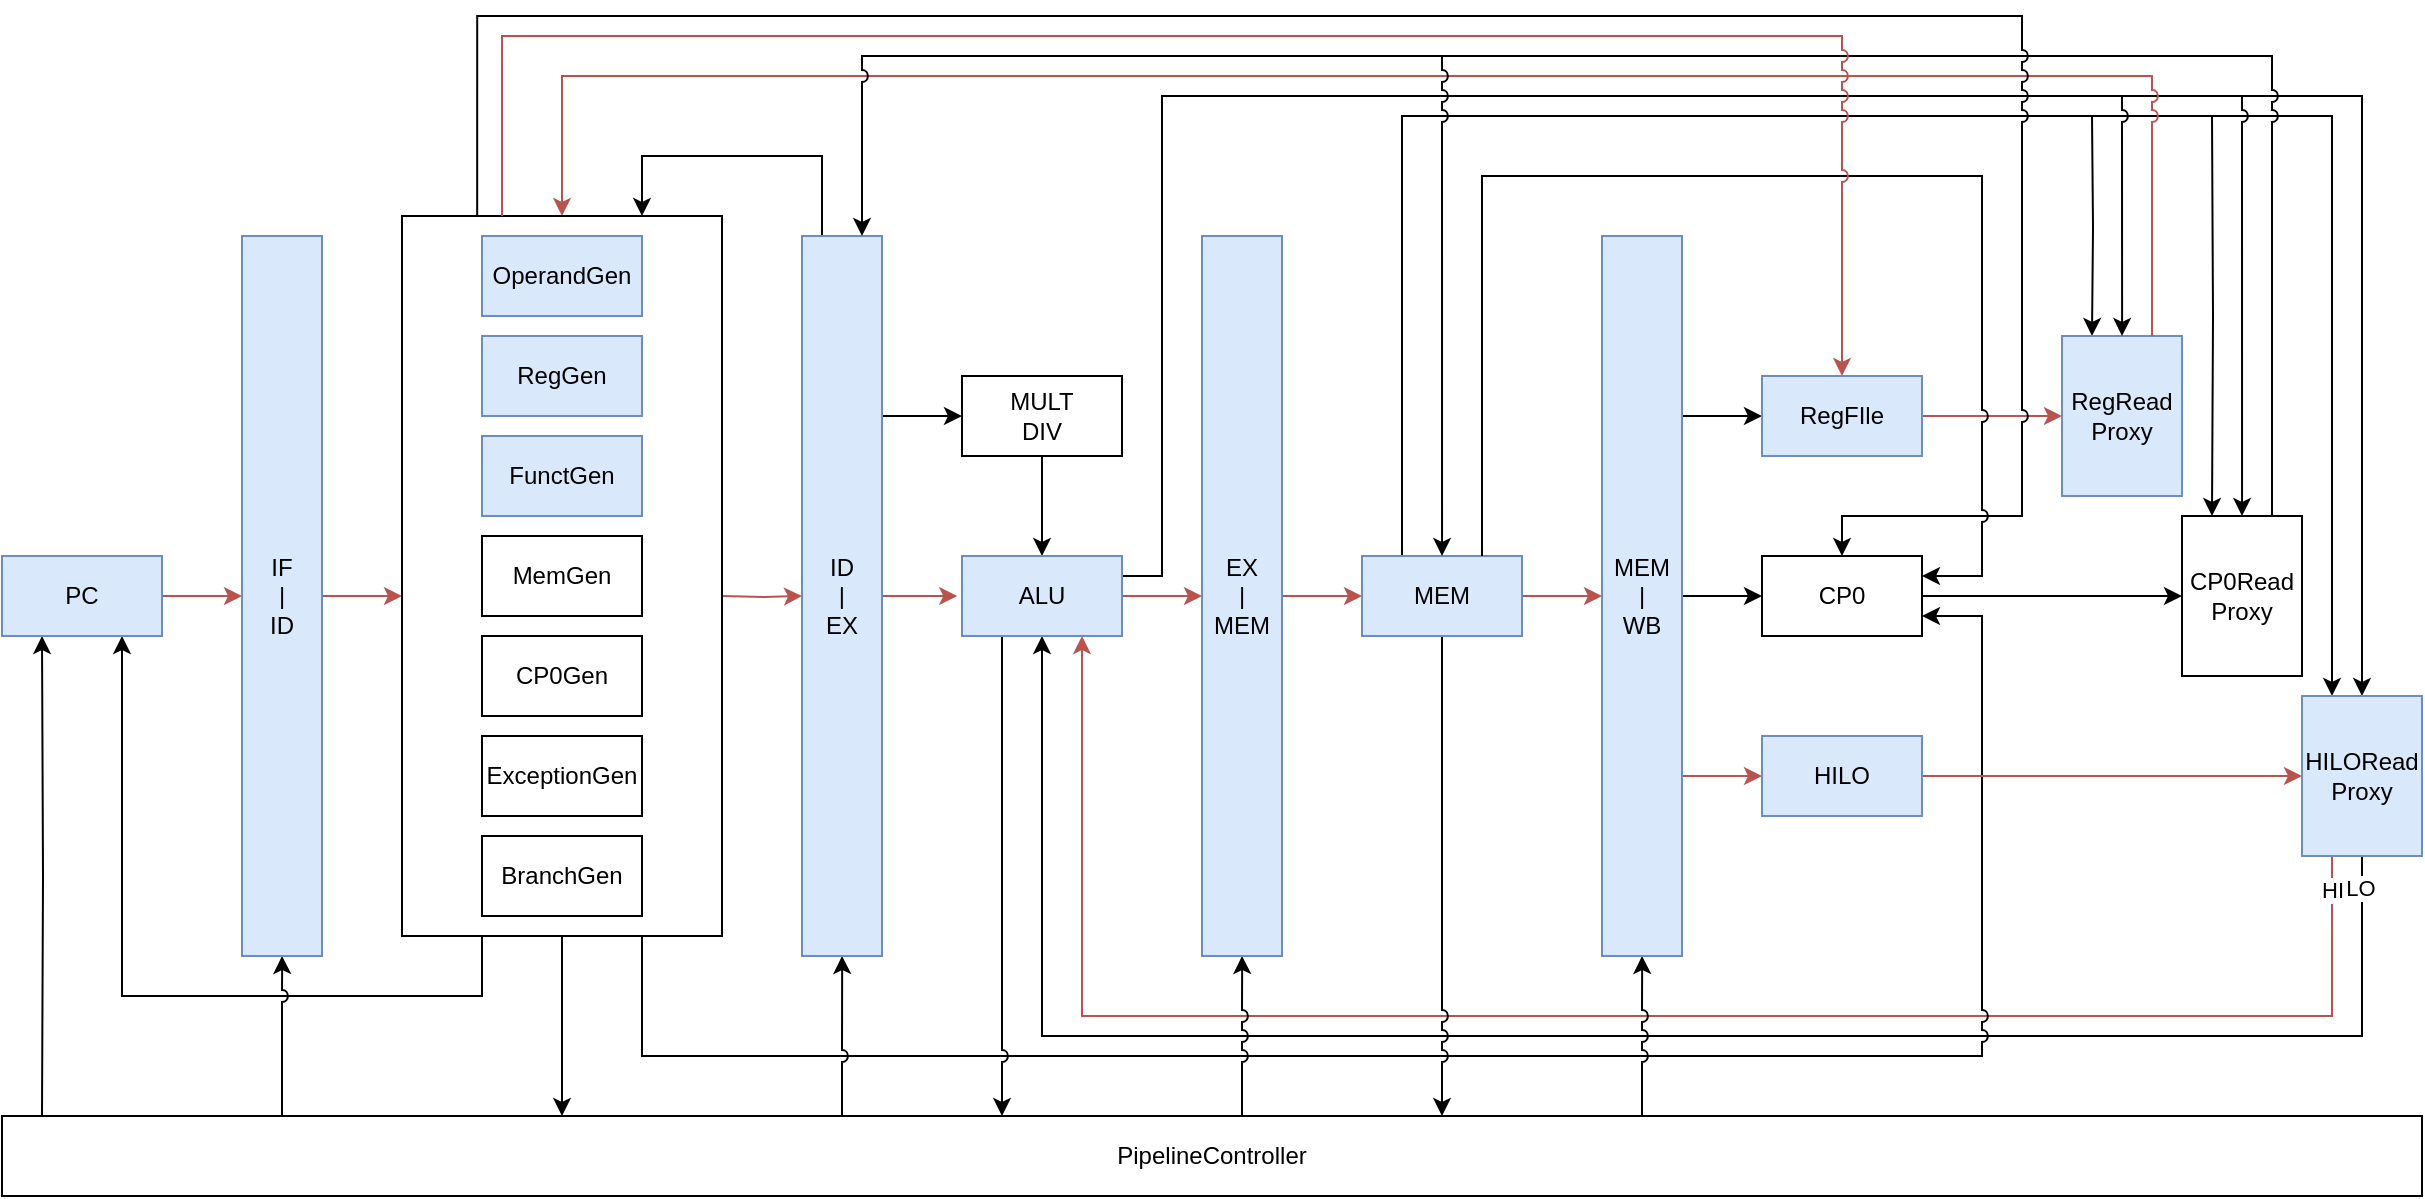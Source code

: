 <mxfile version="14.4.3" type="github">
  <diagram id="Vwi1EXBxK2TPIhp4Lb0i" name="Page-1">
    <mxGraphModel dx="884" dy="743" grid="1" gridSize="10" guides="1" tooltips="1" connect="1" arrows="1" fold="1" page="1" pageScale="1" pageWidth="1654" pageHeight="1169" math="0" shadow="0">
      <root>
        <mxCell id="0" />
        <mxCell id="1" parent="0" />
        <mxCell id="in-VygslVdUbWInNOQ9f-1" value="" style="endArrow=none;html=1;" edge="1" parent="1">
          <mxGeometry width="50" height="50" relative="1" as="geometry">
            <mxPoint x="1350" y="220" as="sourcePoint" />
            <mxPoint x="1410" y="220" as="targetPoint" />
          </mxGeometry>
        </mxCell>
        <mxCell id="in-VygslVdUbWInNOQ9f-2" value="" style="endArrow=none;html=1;" edge="1" parent="1">
          <mxGeometry width="50" height="50" relative="1" as="geometry">
            <mxPoint x="1335" y="230" as="sourcePoint" />
            <mxPoint x="1395" y="230" as="targetPoint" />
          </mxGeometry>
        </mxCell>
        <mxCell id="in-VygslVdUbWInNOQ9f-3" value="" style="endArrow=none;html=1;exitX=1;exitY=0.25;exitDx=0;exitDy=0;jumpStyle=arc;rounded=0;" edge="1" parent="1" source="in-VygslVdUbWInNOQ9f-39">
          <mxGeometry width="50" height="50" relative="1" as="geometry">
            <mxPoint x="850" y="330" as="sourcePoint" />
            <mxPoint x="1351.333" y="220" as="targetPoint" />
            <Array as="points">
              <mxPoint x="870" y="460" />
              <mxPoint x="870" y="220" />
            </Array>
          </mxGeometry>
        </mxCell>
        <mxCell id="in-VygslVdUbWInNOQ9f-4" value="" style="endArrow=none;html=1;exitX=0.25;exitY=0;exitDx=0;exitDy=0;rounded=0;" edge="1" parent="1" source="in-VygslVdUbWInNOQ9f-42">
          <mxGeometry width="50" height="50" relative="1" as="geometry">
            <mxPoint x="985" y="450" as="sourcePoint" />
            <mxPoint x="1335" y="230" as="targetPoint" />
            <Array as="points">
              <mxPoint x="990" y="230" />
            </Array>
          </mxGeometry>
        </mxCell>
        <mxCell id="in-VygslVdUbWInNOQ9f-5" style="edgeStyle=orthogonalEdgeStyle;rounded=0;orthogonalLoop=1;jettySize=auto;html=1;exitX=0.5;exitY=1;exitDx=0;exitDy=0;entryX=0.5;entryY=1;entryDx=0;entryDy=0;" edge="1" parent="1" source="in-VygslVdUbWInNOQ9f-53" target="in-VygslVdUbWInNOQ9f-39">
          <mxGeometry relative="1" as="geometry">
            <Array as="points">
              <mxPoint x="1470" y="690" />
              <mxPoint x="810" y="690" />
            </Array>
          </mxGeometry>
        </mxCell>
        <mxCell id="in-VygslVdUbWInNOQ9f-6" value="LO" style="edgeLabel;html=1;align=center;verticalAlign=middle;resizable=0;points=[];" vertex="1" connectable="0" parent="in-VygslVdUbWInNOQ9f-5">
          <mxGeometry x="-0.967" y="-1" relative="1" as="geometry">
            <mxPoint as="offset" />
          </mxGeometry>
        </mxCell>
        <mxCell id="in-VygslVdUbWInNOQ9f-7" style="edgeStyle=orthogonalEdgeStyle;rounded=0;orthogonalLoop=1;jettySize=auto;html=1;exitX=0.25;exitY=1;exitDx=0;exitDy=0;entryX=0.75;entryY=1;entryDx=0;entryDy=0;fillColor=#f8cecc;strokeColor=#b85450;" edge="1" parent="1" source="in-VygslVdUbWInNOQ9f-53" target="in-VygslVdUbWInNOQ9f-39">
          <mxGeometry relative="1" as="geometry">
            <Array as="points">
              <mxPoint x="1455" y="680" />
              <mxPoint x="830" y="680" />
            </Array>
          </mxGeometry>
        </mxCell>
        <mxCell id="in-VygslVdUbWInNOQ9f-8" value="HI" style="edgeLabel;html=1;align=center;verticalAlign=middle;resizable=0;points=[];" vertex="1" connectable="0" parent="in-VygslVdUbWInNOQ9f-7">
          <mxGeometry x="-0.962" relative="1" as="geometry">
            <mxPoint as="offset" />
          </mxGeometry>
        </mxCell>
        <mxCell id="in-VygslVdUbWInNOQ9f-9" style="edgeStyle=orthogonalEdgeStyle;rounded=0;orthogonalLoop=1;jettySize=auto;html=1;entryX=0.75;entryY=1;entryDx=0;entryDy=0;" edge="1" parent="1" source="in-VygslVdUbWInNOQ9f-59" target="in-VygslVdUbWInNOQ9f-16">
          <mxGeometry relative="1" as="geometry">
            <Array as="points">
              <mxPoint x="530" y="670" />
              <mxPoint x="350" y="670" />
            </Array>
            <mxPoint x="510" y="660" as="sourcePoint" />
          </mxGeometry>
        </mxCell>
        <mxCell id="in-VygslVdUbWInNOQ9f-10" style="edgeStyle=orthogonalEdgeStyle;rounded=0;orthogonalLoop=1;jettySize=auto;html=1;entryX=1;entryY=0.75;entryDx=0;entryDy=0;jumpStyle=arc;" edge="1" parent="1" source="in-VygslVdUbWInNOQ9f-59" target="in-VygslVdUbWInNOQ9f-46">
          <mxGeometry relative="1" as="geometry">
            <Array as="points">
              <mxPoint x="610" y="700" />
              <mxPoint x="1280" y="700" />
              <mxPoint x="1280" y="480" />
            </Array>
            <mxPoint x="630" y="680" as="sourcePoint" />
          </mxGeometry>
        </mxCell>
        <mxCell id="in-VygslVdUbWInNOQ9f-11" style="edgeStyle=orthogonalEdgeStyle;rounded=0;orthogonalLoop=1;jettySize=auto;html=1;jumpStyle=arc;" edge="1" parent="1" target="in-VygslVdUbWInNOQ9f-53">
          <mxGeometry relative="1" as="geometry">
            <Array as="points">
              <mxPoint x="1470" y="220" />
            </Array>
            <mxPoint x="1410" y="220" as="sourcePoint" />
          </mxGeometry>
        </mxCell>
        <mxCell id="in-VygslVdUbWInNOQ9f-12" style="edgeStyle=orthogonalEdgeStyle;rounded=0;orthogonalLoop=1;jettySize=auto;html=1;entryX=0.25;entryY=0;entryDx=0;entryDy=0;endFill=1;snapToPoint=0;" edge="1" parent="1" target="in-VygslVdUbWInNOQ9f-53">
          <mxGeometry relative="1" as="geometry">
            <Array as="points">
              <mxPoint x="1455" y="230" />
            </Array>
            <mxPoint x="1395" y="230" as="sourcePoint" />
          </mxGeometry>
        </mxCell>
        <mxCell id="in-VygslVdUbWInNOQ9f-13" value="PipelineController" style="rounded=0;whiteSpace=wrap;html=1;direction=south;" vertex="1" parent="1">
          <mxGeometry x="290" y="730" width="1210" height="40" as="geometry" />
        </mxCell>
        <mxCell id="in-VygslVdUbWInNOQ9f-14" style="edgeStyle=orthogonalEdgeStyle;rounded=0;orthogonalLoop=1;jettySize=auto;html=1;exitX=1;exitY=0.5;exitDx=0;exitDy=0;fillColor=#f8cecc;strokeColor=#b85450;" edge="1" parent="1" source="in-VygslVdUbWInNOQ9f-16" target="in-VygslVdUbWInNOQ9f-19">
          <mxGeometry relative="1" as="geometry" />
        </mxCell>
        <mxCell id="in-VygslVdUbWInNOQ9f-15" style="edgeStyle=orthogonalEdgeStyle;rounded=0;orthogonalLoop=1;jettySize=auto;html=1;entryX=0.25;entryY=1;entryDx=0;entryDy=0;" edge="1" parent="1" target="in-VygslVdUbWInNOQ9f-16">
          <mxGeometry relative="1" as="geometry">
            <mxPoint x="310" y="730" as="sourcePoint" />
          </mxGeometry>
        </mxCell>
        <mxCell id="in-VygslVdUbWInNOQ9f-16" value="PC" style="rounded=0;whiteSpace=wrap;html=1;fillColor=#dae8fc;strokeColor=#6c8ebf;" vertex="1" parent="1">
          <mxGeometry x="290" y="450" width="80" height="40" as="geometry" />
        </mxCell>
        <mxCell id="in-VygslVdUbWInNOQ9f-17" style="edgeStyle=orthogonalEdgeStyle;rounded=0;orthogonalLoop=1;jettySize=auto;html=1;exitX=1;exitY=0.5;exitDx=0;exitDy=0;entryX=0;entryY=0.5;entryDx=0;entryDy=0;fillColor=#f8cecc;strokeColor=#b85450;" edge="1" parent="1" source="in-VygslVdUbWInNOQ9f-19">
          <mxGeometry relative="1" as="geometry">
            <mxPoint x="490" y="470" as="targetPoint" />
          </mxGeometry>
        </mxCell>
        <mxCell id="in-VygslVdUbWInNOQ9f-18" style="edgeStyle=orthogonalEdgeStyle;rounded=0;orthogonalLoop=1;jettySize=auto;html=1;entryX=0.5;entryY=1;entryDx=0;entryDy=0;jumpStyle=arc;" edge="1" parent="1" target="in-VygslVdUbWInNOQ9f-19">
          <mxGeometry relative="1" as="geometry">
            <mxPoint x="430" y="730" as="sourcePoint" />
          </mxGeometry>
        </mxCell>
        <mxCell id="in-VygslVdUbWInNOQ9f-19" value="IF&lt;br&gt;|&lt;br&gt;ID" style="rounded=0;whiteSpace=wrap;html=1;fillColor=#dae8fc;strokeColor=#6c8ebf;" vertex="1" parent="1">
          <mxGeometry x="410" y="290" width="40" height="360" as="geometry" />
        </mxCell>
        <mxCell id="in-VygslVdUbWInNOQ9f-20" style="edgeStyle=orthogonalEdgeStyle;rounded=0;orthogonalLoop=1;jettySize=auto;html=1;exitX=1;exitY=0.25;exitDx=0;exitDy=0;entryX=0;entryY=0.5;entryDx=0;entryDy=0;" edge="1" parent="1" source="in-VygslVdUbWInNOQ9f-24" target="in-VygslVdUbWInNOQ9f-36">
          <mxGeometry relative="1" as="geometry" />
        </mxCell>
        <mxCell id="in-VygslVdUbWInNOQ9f-21" style="edgeStyle=orthogonalEdgeStyle;rounded=0;orthogonalLoop=1;jettySize=auto;html=1;exitX=1;exitY=0.5;exitDx=0;exitDy=0;entryX=-0.03;entryY=0.482;entryDx=0;entryDy=0;entryPerimeter=0;fillColor=#f8cecc;strokeColor=#b85450;" edge="1" parent="1" source="in-VygslVdUbWInNOQ9f-24" target="in-VygslVdUbWInNOQ9f-39">
          <mxGeometry relative="1" as="geometry" />
        </mxCell>
        <mxCell id="in-VygslVdUbWInNOQ9f-22" style="edgeStyle=orthogonalEdgeStyle;rounded=0;orthogonalLoop=1;jettySize=auto;html=1;entryX=0.5;entryY=1;entryDx=0;entryDy=0;jumpStyle=arc;" edge="1" parent="1" target="in-VygslVdUbWInNOQ9f-24">
          <mxGeometry relative="1" as="geometry">
            <mxPoint x="710" y="730" as="sourcePoint" />
          </mxGeometry>
        </mxCell>
        <mxCell id="in-VygslVdUbWInNOQ9f-23" style="edgeStyle=orthogonalEdgeStyle;rounded=0;orthogonalLoop=1;jettySize=auto;html=1;exitX=0.25;exitY=0;exitDx=0;exitDy=0;entryX=0.75;entryY=0;entryDx=0;entryDy=0;" edge="1" parent="1" source="in-VygslVdUbWInNOQ9f-24" target="in-VygslVdUbWInNOQ9f-59">
          <mxGeometry relative="1" as="geometry">
            <Array as="points">
              <mxPoint x="700" y="250" />
              <mxPoint x="610" y="250" />
            </Array>
            <mxPoint x="630" y="250" as="targetPoint" />
          </mxGeometry>
        </mxCell>
        <mxCell id="in-VygslVdUbWInNOQ9f-24" value="ID&lt;br&gt;|&lt;br&gt;EX" style="rounded=0;whiteSpace=wrap;html=1;fillColor=#dae8fc;strokeColor=#6c8ebf;" vertex="1" parent="1">
          <mxGeometry x="690" y="290" width="40" height="360" as="geometry" />
        </mxCell>
        <mxCell id="in-VygslVdUbWInNOQ9f-25" style="edgeStyle=orthogonalEdgeStyle;rounded=0;orthogonalLoop=1;jettySize=auto;html=1;exitX=1;exitY=0.5;exitDx=0;exitDy=0;entryX=0;entryY=0.5;entryDx=0;entryDy=0;fillColor=#f8cecc;strokeColor=#b85450;" edge="1" parent="1" source="in-VygslVdUbWInNOQ9f-27" target="in-VygslVdUbWInNOQ9f-42">
          <mxGeometry relative="1" as="geometry" />
        </mxCell>
        <mxCell id="in-VygslVdUbWInNOQ9f-26" style="edgeStyle=orthogonalEdgeStyle;rounded=0;orthogonalLoop=1;jettySize=auto;html=1;entryX=0.5;entryY=1;entryDx=0;entryDy=0;jumpStyle=arc;" edge="1" parent="1" target="in-VygslVdUbWInNOQ9f-27">
          <mxGeometry relative="1" as="geometry">
            <mxPoint x="910" y="730" as="sourcePoint" />
          </mxGeometry>
        </mxCell>
        <mxCell id="in-VygslVdUbWInNOQ9f-27" value="EX&lt;br&gt;|&lt;br&gt;MEM" style="rounded=0;whiteSpace=wrap;html=1;fillColor=#dae8fc;strokeColor=#6c8ebf;" vertex="1" parent="1">
          <mxGeometry x="890" y="290" width="40" height="360" as="geometry" />
        </mxCell>
        <mxCell id="in-VygslVdUbWInNOQ9f-28" style="edgeStyle=orthogonalEdgeStyle;rounded=0;orthogonalLoop=1;jettySize=auto;html=1;exitX=1;exitY=0.5;exitDx=0;exitDy=0;entryX=0;entryY=0.5;entryDx=0;entryDy=0;" edge="1" parent="1" source="in-VygslVdUbWInNOQ9f-32" target="in-VygslVdUbWInNOQ9f-46">
          <mxGeometry relative="1" as="geometry" />
        </mxCell>
        <mxCell id="in-VygslVdUbWInNOQ9f-29" style="edgeStyle=orthogonalEdgeStyle;rounded=0;orthogonalLoop=1;jettySize=auto;html=1;exitX=1;exitY=0.25;exitDx=0;exitDy=0;entryX=0;entryY=0.5;entryDx=0;entryDy=0;" edge="1" parent="1" source="in-VygslVdUbWInNOQ9f-32" target="in-VygslVdUbWInNOQ9f-44">
          <mxGeometry relative="1" as="geometry" />
        </mxCell>
        <mxCell id="in-VygslVdUbWInNOQ9f-30" style="edgeStyle=orthogonalEdgeStyle;rounded=0;orthogonalLoop=1;jettySize=auto;html=1;exitX=1;exitY=0.75;exitDx=0;exitDy=0;entryX=0;entryY=0.5;entryDx=0;entryDy=0;fillColor=#f8cecc;strokeColor=#b85450;" edge="1" parent="1" source="in-VygslVdUbWInNOQ9f-32" target="in-VygslVdUbWInNOQ9f-48">
          <mxGeometry relative="1" as="geometry" />
        </mxCell>
        <mxCell id="in-VygslVdUbWInNOQ9f-31" style="edgeStyle=orthogonalEdgeStyle;rounded=0;orthogonalLoop=1;jettySize=auto;html=1;entryX=0.5;entryY=1;entryDx=0;entryDy=0;jumpStyle=arc;" edge="1" parent="1" target="in-VygslVdUbWInNOQ9f-32">
          <mxGeometry relative="1" as="geometry">
            <mxPoint x="1110" y="730" as="sourcePoint" />
          </mxGeometry>
        </mxCell>
        <mxCell id="in-VygslVdUbWInNOQ9f-32" value="MEM&lt;br&gt;|&lt;br&gt;WB" style="rounded=0;whiteSpace=wrap;html=1;fillColor=#dae8fc;strokeColor=#6c8ebf;" vertex="1" parent="1">
          <mxGeometry x="1090" y="290" width="40" height="360" as="geometry" />
        </mxCell>
        <mxCell id="in-VygslVdUbWInNOQ9f-33" style="edgeStyle=orthogonalEdgeStyle;rounded=0;orthogonalLoop=1;jettySize=auto;html=1;exitX=1;exitY=0.5;exitDx=0;exitDy=0;entryX=0;entryY=0.5;entryDx=0;entryDy=0;fillColor=#f8cecc;strokeColor=#b85450;" edge="1" parent="1" target="in-VygslVdUbWInNOQ9f-24">
          <mxGeometry relative="1" as="geometry">
            <mxPoint x="650" y="470" as="sourcePoint" />
          </mxGeometry>
        </mxCell>
        <mxCell id="in-VygslVdUbWInNOQ9f-34" style="edgeStyle=orthogonalEdgeStyle;rounded=0;orthogonalLoop=1;jettySize=auto;html=1;exitX=0.5;exitY=1;exitDx=0;exitDy=0;" edge="1" parent="1" source="in-VygslVdUbWInNOQ9f-59">
          <mxGeometry relative="1" as="geometry">
            <mxPoint x="610" y="670" as="sourcePoint" />
            <mxPoint x="570" y="730" as="targetPoint" />
            <Array as="points">
              <mxPoint x="570" y="730" />
            </Array>
          </mxGeometry>
        </mxCell>
        <mxCell id="in-VygslVdUbWInNOQ9f-35" style="edgeStyle=orthogonalEdgeStyle;rounded=0;orthogonalLoop=1;jettySize=auto;html=1;exitX=0.5;exitY=1;exitDx=0;exitDy=0;entryX=0.5;entryY=0;entryDx=0;entryDy=0;" edge="1" parent="1" source="in-VygslVdUbWInNOQ9f-36" target="in-VygslVdUbWInNOQ9f-39">
          <mxGeometry relative="1" as="geometry" />
        </mxCell>
        <mxCell id="in-VygslVdUbWInNOQ9f-36" value="MULT&lt;br&gt;DIV" style="rounded=0;whiteSpace=wrap;html=1;" vertex="1" parent="1">
          <mxGeometry x="770" y="360" width="80" height="40" as="geometry" />
        </mxCell>
        <mxCell id="in-VygslVdUbWInNOQ9f-37" style="edgeStyle=orthogonalEdgeStyle;rounded=0;orthogonalLoop=1;jettySize=auto;html=1;exitX=1;exitY=0.5;exitDx=0;exitDy=0;entryX=0;entryY=0.5;entryDx=0;entryDy=0;fillColor=#f8cecc;strokeColor=#b85450;" edge="1" parent="1" source="in-VygslVdUbWInNOQ9f-39" target="in-VygslVdUbWInNOQ9f-27">
          <mxGeometry relative="1" as="geometry" />
        </mxCell>
        <mxCell id="in-VygslVdUbWInNOQ9f-38" style="edgeStyle=orthogonalEdgeStyle;rounded=0;orthogonalLoop=1;jettySize=auto;html=1;exitX=0.25;exitY=1;exitDx=0;exitDy=0;jumpStyle=arc;" edge="1" parent="1" source="in-VygslVdUbWInNOQ9f-39">
          <mxGeometry relative="1" as="geometry">
            <mxPoint x="790" y="730" as="targetPoint" />
          </mxGeometry>
        </mxCell>
        <mxCell id="in-VygslVdUbWInNOQ9f-39" value="ALU" style="rounded=0;whiteSpace=wrap;html=1;fillColor=#dae8fc;strokeColor=#6c8ebf;" vertex="1" parent="1">
          <mxGeometry x="770" y="450" width="80" height="40" as="geometry" />
        </mxCell>
        <mxCell id="in-VygslVdUbWInNOQ9f-40" style="edgeStyle=orthogonalEdgeStyle;rounded=0;orthogonalLoop=1;jettySize=auto;html=1;exitX=1;exitY=0.5;exitDx=0;exitDy=0;entryX=0;entryY=0.5;entryDx=0;entryDy=0;fillColor=#f8cecc;strokeColor=#b85450;" edge="1" parent="1" source="in-VygslVdUbWInNOQ9f-42" target="in-VygslVdUbWInNOQ9f-32">
          <mxGeometry relative="1" as="geometry" />
        </mxCell>
        <mxCell id="in-VygslVdUbWInNOQ9f-41" style="edgeStyle=orthogonalEdgeStyle;rounded=0;orthogonalLoop=1;jettySize=auto;html=1;exitX=0.5;exitY=1;exitDx=0;exitDy=0;jumpStyle=arc;" edge="1" parent="1" source="in-VygslVdUbWInNOQ9f-42">
          <mxGeometry relative="1" as="geometry">
            <mxPoint x="1010" y="730" as="targetPoint" />
          </mxGeometry>
        </mxCell>
        <mxCell id="in-VygslVdUbWInNOQ9f-42" value="MEM" style="rounded=0;whiteSpace=wrap;html=1;fillColor=#dae8fc;strokeColor=#6c8ebf;" vertex="1" parent="1">
          <mxGeometry x="970" y="450" width="80" height="40" as="geometry" />
        </mxCell>
        <mxCell id="in-VygslVdUbWInNOQ9f-43" style="edgeStyle=orthogonalEdgeStyle;rounded=0;orthogonalLoop=1;jettySize=auto;html=1;exitX=1;exitY=0.5;exitDx=0;exitDy=0;entryX=0;entryY=0.5;entryDx=0;entryDy=0;fillColor=#f8cecc;strokeColor=#b85450;" edge="1" parent="1" source="in-VygslVdUbWInNOQ9f-44" target="in-VygslVdUbWInNOQ9f-50">
          <mxGeometry relative="1" as="geometry" />
        </mxCell>
        <mxCell id="in-VygslVdUbWInNOQ9f-44" value="RegFIle" style="rounded=0;whiteSpace=wrap;html=1;fillColor=#dae8fc;strokeColor=#6c8ebf;" vertex="1" parent="1">
          <mxGeometry x="1170" y="360" width="80" height="40" as="geometry" />
        </mxCell>
        <mxCell id="in-VygslVdUbWInNOQ9f-45" style="edgeStyle=orthogonalEdgeStyle;rounded=0;orthogonalLoop=1;jettySize=auto;html=1;exitX=1;exitY=0.5;exitDx=0;exitDy=0;entryX=0;entryY=0.5;entryDx=0;entryDy=0;" edge="1" parent="1" source="in-VygslVdUbWInNOQ9f-46" target="in-VygslVdUbWInNOQ9f-52">
          <mxGeometry relative="1" as="geometry" />
        </mxCell>
        <mxCell id="in-VygslVdUbWInNOQ9f-46" value="CP0" style="rounded=0;whiteSpace=wrap;html=1;" vertex="1" parent="1">
          <mxGeometry x="1170" y="450" width="80" height="40" as="geometry" />
        </mxCell>
        <mxCell id="in-VygslVdUbWInNOQ9f-47" style="edgeStyle=orthogonalEdgeStyle;rounded=0;orthogonalLoop=1;jettySize=auto;html=1;exitX=1;exitY=0.5;exitDx=0;exitDy=0;entryX=0;entryY=0.5;entryDx=0;entryDy=0;fillColor=#f8cecc;strokeColor=#b85450;" edge="1" parent="1" source="in-VygslVdUbWInNOQ9f-48" target="in-VygslVdUbWInNOQ9f-53">
          <mxGeometry relative="1" as="geometry" />
        </mxCell>
        <mxCell id="in-VygslVdUbWInNOQ9f-48" value="HILO" style="rounded=0;whiteSpace=wrap;html=1;fillColor=#dae8fc;strokeColor=#6c8ebf;" vertex="1" parent="1">
          <mxGeometry x="1170" y="540" width="80" height="40" as="geometry" />
        </mxCell>
        <mxCell id="in-VygslVdUbWInNOQ9f-49" style="edgeStyle=orthogonalEdgeStyle;rounded=0;orthogonalLoop=1;jettySize=auto;html=1;exitX=0.25;exitY=0;exitDx=0;exitDy=0;entryX=0.25;entryY=0;entryDx=0;entryDy=0;" edge="1" parent="1" target="in-VygslVdUbWInNOQ9f-50">
          <mxGeometry relative="1" as="geometry">
            <mxPoint x="1335" y="230" as="sourcePoint" />
          </mxGeometry>
        </mxCell>
        <mxCell id="in-VygslVdUbWInNOQ9f-50" value="RegRead&lt;br&gt;Proxy" style="rounded=0;whiteSpace=wrap;html=1;fillColor=#dae8fc;strokeColor=#6c8ebf;" vertex="1" parent="1">
          <mxGeometry x="1320" y="340" width="60" height="80" as="geometry" />
        </mxCell>
        <mxCell id="in-VygslVdUbWInNOQ9f-51" style="edgeStyle=orthogonalEdgeStyle;rounded=0;orthogonalLoop=1;jettySize=auto;html=1;exitX=0.25;exitY=0;exitDx=0;exitDy=0;entryX=0.25;entryY=0;entryDx=0;entryDy=0;" edge="1" parent="1" target="in-VygslVdUbWInNOQ9f-52">
          <mxGeometry relative="1" as="geometry">
            <mxPoint x="1395" y="230" as="sourcePoint" />
          </mxGeometry>
        </mxCell>
        <mxCell id="in-VygslVdUbWInNOQ9f-52" value="CP0Read&lt;br&gt;Proxy" style="rounded=0;whiteSpace=wrap;html=1;" vertex="1" parent="1">
          <mxGeometry x="1380" y="430" width="60" height="80" as="geometry" />
        </mxCell>
        <mxCell id="in-VygslVdUbWInNOQ9f-53" value="HILORead&lt;br&gt;Proxy" style="rounded=0;whiteSpace=wrap;html=1;fillColor=#dae8fc;strokeColor=#6c8ebf;" vertex="1" parent="1">
          <mxGeometry x="1440" y="520" width="60" height="80" as="geometry" />
        </mxCell>
        <mxCell id="in-VygslVdUbWInNOQ9f-54" style="edgeStyle=orthogonalEdgeStyle;rounded=0;orthogonalLoop=1;jettySize=auto;html=1;exitX=0.5;exitY=0;exitDx=0;exitDy=0;entryX=0.5;entryY=0;entryDx=0;entryDy=0;jumpStyle=arc;" edge="1" parent="1" target="in-VygslVdUbWInNOQ9f-50">
          <mxGeometry relative="1" as="geometry">
            <mxPoint x="1350" y="220" as="sourcePoint" />
          </mxGeometry>
        </mxCell>
        <mxCell id="in-VygslVdUbWInNOQ9f-55" style="edgeStyle=orthogonalEdgeStyle;rounded=0;orthogonalLoop=1;jettySize=auto;html=1;exitX=0.5;exitY=0;exitDx=0;exitDy=0;entryX=0.5;entryY=0;entryDx=0;entryDy=0;jumpStyle=arc;" edge="1" parent="1" target="in-VygslVdUbWInNOQ9f-52">
          <mxGeometry relative="1" as="geometry">
            <mxPoint x="1410" y="220" as="sourcePoint" />
          </mxGeometry>
        </mxCell>
        <mxCell id="in-VygslVdUbWInNOQ9f-56" style="edgeStyle=orthogonalEdgeStyle;rounded=0;orthogonalLoop=1;jettySize=auto;html=1;exitX=0.75;exitY=0;exitDx=0;exitDy=0;jumpStyle=arc;entryX=0.5;entryY=0;entryDx=0;entryDy=0;fillColor=#f8cecc;strokeColor=#b85450;" edge="1" parent="1" source="in-VygslVdUbWInNOQ9f-50" target="in-VygslVdUbWInNOQ9f-59">
          <mxGeometry relative="1" as="geometry">
            <Array as="points">
              <mxPoint x="1365" y="210" />
              <mxPoint x="570" y="210" />
            </Array>
            <mxPoint x="610" y="210" as="targetPoint" />
          </mxGeometry>
        </mxCell>
        <mxCell id="in-VygslVdUbWInNOQ9f-57" style="edgeStyle=orthogonalEdgeStyle;rounded=0;orthogonalLoop=1;jettySize=auto;html=1;entryX=0.75;entryY=0;entryDx=0;entryDy=0;jumpStyle=arc;" edge="1" parent="1" target="in-VygslVdUbWInNOQ9f-24">
          <mxGeometry relative="1" as="geometry">
            <Array as="points">
              <mxPoint x="720" y="200" />
            </Array>
            <mxPoint x="1010" y="200" as="sourcePoint" />
          </mxGeometry>
        </mxCell>
        <mxCell id="in-VygslVdUbWInNOQ9f-58" style="edgeStyle=orthogonalEdgeStyle;rounded=0;orthogonalLoop=1;jettySize=auto;html=1;entryX=0.5;entryY=0;entryDx=0;entryDy=0;jumpStyle=arc;" edge="1" parent="1" target="in-VygslVdUbWInNOQ9f-42">
          <mxGeometry relative="1" as="geometry">
            <mxPoint x="1010" y="200" as="sourcePoint" />
          </mxGeometry>
        </mxCell>
        <mxCell id="in-VygslVdUbWInNOQ9f-59" value="&lt;blockquote style=&quot;margin: 0 0 0 40px ; border: none ; padding: 0px&quot;&gt;&lt;/blockquote&gt;" style="rounded=0;whiteSpace=wrap;html=1;align=left;" vertex="1" parent="1">
          <mxGeometry x="490" y="280" width="160" height="360" as="geometry" />
        </mxCell>
        <mxCell id="in-VygslVdUbWInNOQ9f-60" value="OperandGen" style="rounded=0;whiteSpace=wrap;html=1;fillColor=#dae8fc;strokeColor=#6c8ebf;" vertex="1" parent="1">
          <mxGeometry x="530" y="290" width="80" height="40" as="geometry" />
        </mxCell>
        <mxCell id="in-VygslVdUbWInNOQ9f-61" value="CP0Gen" style="rounded=0;whiteSpace=wrap;html=1;" vertex="1" parent="1">
          <mxGeometry x="530" y="490" width="80" height="40" as="geometry" />
        </mxCell>
        <mxCell id="in-VygslVdUbWInNOQ9f-62" value="ExceptionGen" style="rounded=0;whiteSpace=wrap;html=1;" vertex="1" parent="1">
          <mxGeometry x="530" y="540" width="80" height="40" as="geometry" />
        </mxCell>
        <mxCell id="in-VygslVdUbWInNOQ9f-63" value="FunctGen" style="rounded=0;whiteSpace=wrap;html=1;fillColor=#dae8fc;strokeColor=#6c8ebf;" vertex="1" parent="1">
          <mxGeometry x="530" y="390" width="80" height="40" as="geometry" />
        </mxCell>
        <mxCell id="in-VygslVdUbWInNOQ9f-64" value="MemGen" style="rounded=0;whiteSpace=wrap;html=1;" vertex="1" parent="1">
          <mxGeometry x="530" y="440" width="80" height="40" as="geometry" />
        </mxCell>
        <mxCell id="in-VygslVdUbWInNOQ9f-65" value="BranchGen" style="rounded=0;whiteSpace=wrap;html=1;" vertex="1" parent="1">
          <mxGeometry x="530" y="590" width="80" height="40" as="geometry" />
        </mxCell>
        <mxCell id="in-VygslVdUbWInNOQ9f-66" value="RegGen" style="rounded=0;whiteSpace=wrap;html=1;fillColor=#dae8fc;strokeColor=#6c8ebf;" vertex="1" parent="1">
          <mxGeometry x="530" y="340" width="80" height="40" as="geometry" />
        </mxCell>
        <mxCell id="in-VygslVdUbWInNOQ9f-67" style="edgeStyle=orthogonalEdgeStyle;rounded=0;orthogonalLoop=1;jettySize=auto;html=1;exitX=0.5;exitY=1;exitDx=0;exitDy=0;" edge="1" parent="1" source="in-VygslVdUbWInNOQ9f-59" target="in-VygslVdUbWInNOQ9f-59">
          <mxGeometry x="490" y="280" as="geometry" />
        </mxCell>
        <mxCell id="in-VygslVdUbWInNOQ9f-68" value="" style="endArrow=none;html=1;entryX=0.75;entryY=0;entryDx=0;entryDy=0;rounded=0;jumpStyle=arc;" edge="1" parent="1" target="in-VygslVdUbWInNOQ9f-52">
          <mxGeometry width="50" height="50" relative="1" as="geometry">
            <mxPoint x="1010" y="200" as="sourcePoint" />
            <mxPoint x="1230" y="420" as="targetPoint" />
            <Array as="points">
              <mxPoint x="1425" y="200" />
            </Array>
          </mxGeometry>
        </mxCell>
        <mxCell id="in-VygslVdUbWInNOQ9f-69" style="edgeStyle=orthogonalEdgeStyle;rounded=0;jumpStyle=arc;orthogonalLoop=1;jettySize=auto;html=1;exitX=0.5;exitY=0;exitDx=0;exitDy=0;endFill=1;entryX=0.5;entryY=0;entryDx=0;entryDy=0;" edge="1" parent="1" target="in-VygslVdUbWInNOQ9f-46">
          <mxGeometry relative="1" as="geometry">
            <mxPoint x="527.585" y="280" as="sourcePoint" />
            <Array as="points">
              <mxPoint x="528" y="180" />
              <mxPoint x="1300" y="180" />
              <mxPoint x="1300" y="430" />
              <mxPoint x="1210" y="430" />
            </Array>
          </mxGeometry>
        </mxCell>
        <mxCell id="in-VygslVdUbWInNOQ9f-70" style="edgeStyle=orthogonalEdgeStyle;rounded=0;orthogonalLoop=1;jettySize=auto;html=1;exitX=0.75;exitY=0;exitDx=0;exitDy=0;entryX=1;entryY=0.25;entryDx=0;entryDy=0;jumpStyle=arc;" edge="1" parent="1" source="in-VygslVdUbWInNOQ9f-42" target="in-VygslVdUbWInNOQ9f-46">
          <mxGeometry relative="1" as="geometry">
            <Array as="points">
              <mxPoint x="1030" y="260" />
              <mxPoint x="1280" y="260" />
              <mxPoint x="1280" y="460" />
            </Array>
          </mxGeometry>
        </mxCell>
        <mxCell id="in-VygslVdUbWInNOQ9f-71" style="edgeStyle=orthogonalEdgeStyle;rounded=0;jumpStyle=arc;orthogonalLoop=1;jettySize=auto;html=1;entryX=0.5;entryY=0;entryDx=0;entryDy=0;endFill=1;fillColor=#f8cecc;strokeColor=#b85450;" edge="1" parent="1" target="in-VygslVdUbWInNOQ9f-44">
          <mxGeometry relative="1" as="geometry">
            <mxPoint x="540" y="280" as="sourcePoint" />
            <Array as="points">
              <mxPoint x="540" y="280" />
              <mxPoint x="540" y="190" />
              <mxPoint x="1210" y="190" />
            </Array>
          </mxGeometry>
        </mxCell>
      </root>
    </mxGraphModel>
  </diagram>
</mxfile>
